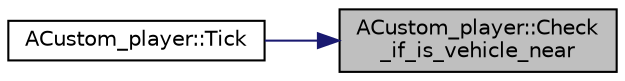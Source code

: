 digraph "ACustom_player::Check_if_is_vehicle_near"
{
 // LATEX_PDF_SIZE
  edge [fontname="Helvetica",fontsize="10",labelfontname="Helvetica",labelfontsize="10"];
  node [fontname="Helvetica",fontsize="10",shape=record];
  rankdir="RL";
  Node1 [label="ACustom_player::Check\l_if_is_vehicle_near",height=0.2,width=0.4,color="black", fillcolor="grey75", style="filled", fontcolor="black",tooltip="근처에 차량이 있는지 감지 (레이캐스트 : 플레이어 상체)"];
  Node1 -> Node2 [dir="back",color="midnightblue",fontsize="10",style="solid",fontname="Helvetica"];
  Node2 [label="ACustom_player::Tick",height=0.2,width=0.4,color="black", fillcolor="white", style="filled",URL="$class_a_custom__player.html#a5e610ebd113adc82c1a6f9f882e1ed24",tooltip=" "];
}
